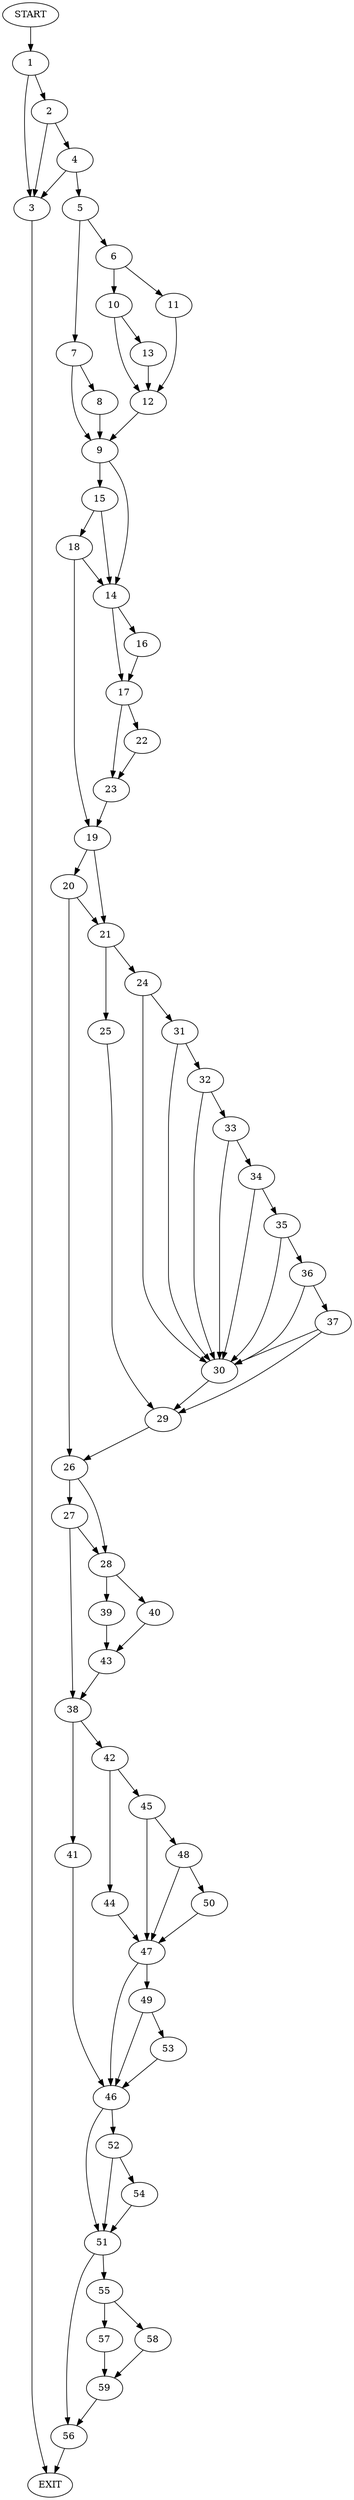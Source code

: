 digraph {
0 [label="START"]
60 [label="EXIT"]
0 -> 1
1 -> 2
1 -> 3
2 -> 4
2 -> 3
3 -> 60
4 -> 5
4 -> 3
5 -> 6
5 -> 7
7 -> 8
7 -> 9
6 -> 10
6 -> 11
10 -> 12
10 -> 13
11 -> 12
12 -> 9
13 -> 12
9 -> 14
9 -> 15
8 -> 9
14 -> 16
14 -> 17
15 -> 18
15 -> 14
18 -> 19
18 -> 14
19 -> 20
19 -> 21
16 -> 17
17 -> 22
17 -> 23
23 -> 19
22 -> 23
21 -> 24
21 -> 25
20 -> 21
20 -> 26
26 -> 27
26 -> 28
25 -> 29
24 -> 30
24 -> 31
31 -> 30
31 -> 32
30 -> 29
32 -> 30
32 -> 33
33 -> 34
33 -> 30
34 -> 30
34 -> 35
35 -> 30
35 -> 36
36 -> 30
36 -> 37
37 -> 30
37 -> 29
29 -> 26
27 -> 38
27 -> 28
28 -> 39
28 -> 40
38 -> 41
38 -> 42
40 -> 43
39 -> 43
43 -> 38
42 -> 44
42 -> 45
41 -> 46
44 -> 47
45 -> 47
45 -> 48
47 -> 49
47 -> 46
48 -> 47
48 -> 50
50 -> 47
46 -> 51
46 -> 52
49 -> 53
49 -> 46
53 -> 46
52 -> 54
52 -> 51
51 -> 55
51 -> 56
54 -> 51
56 -> 60
55 -> 57
55 -> 58
58 -> 59
57 -> 59
59 -> 56
}
